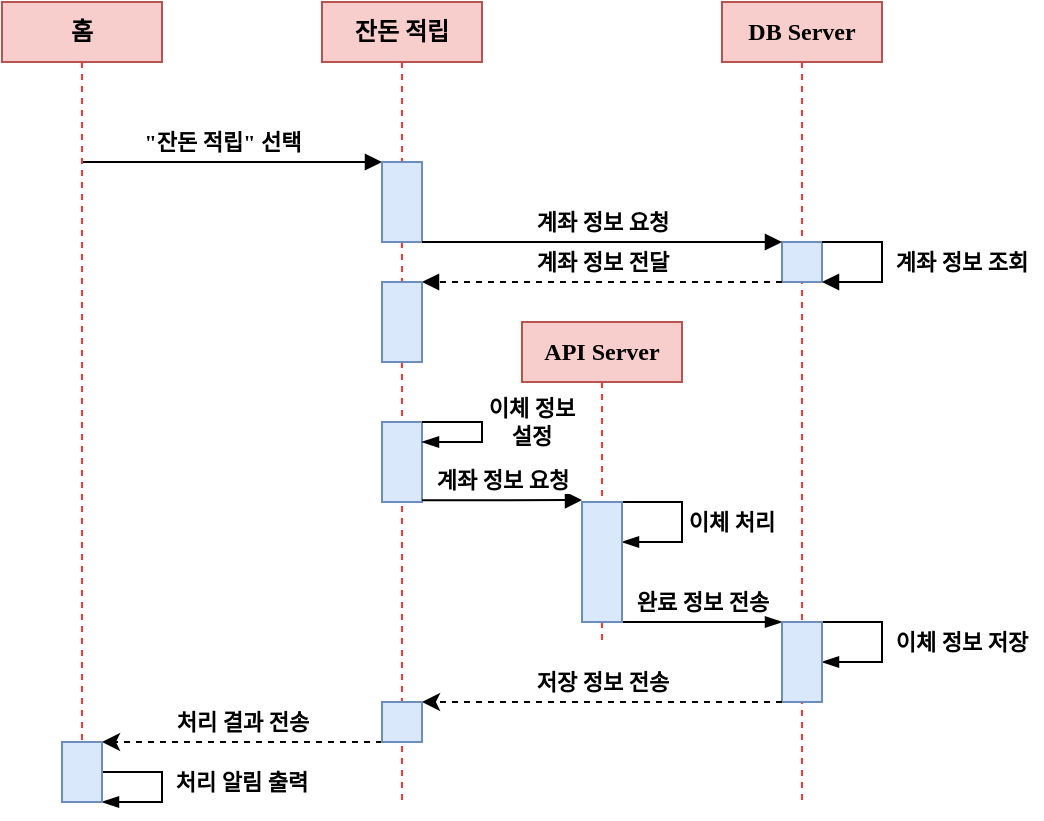 <mxfile version="13.6.0" type="device"><diagram id="RgJoVmOGJJYul5jYok50" name="Page-1"><mxGraphModel dx="730" dy="1133" grid="1" gridSize="10" guides="1" tooltips="1" connect="1" arrows="1" fold="1" page="1" pageScale="1" pageWidth="1169" pageHeight="827" math="0" shadow="0" extFonts="Noto Sans KR^https://fonts.googleapis.com/css?family=Noto+Sans+KR"><root><mxCell id="0"/><mxCell id="1" parent="0"/><mxCell id="ozmO8XctDrczddw98w2p-58" style="edgeStyle=orthogonalEdgeStyle;rounded=0;orthogonalLoop=1;jettySize=auto;html=1;dashed=1;endArrow=none;endFill=0;strokeColor=#FF3333;" edge="1" parent="1"><mxGeometry relative="1" as="geometry"><mxPoint x="590" y="600" as="targetPoint"/><mxPoint x="590" y="230" as="sourcePoint"/></mxGeometry></mxCell><mxCell id="ozmO8XctDrczddw98w2p-59" style="edgeStyle=orthogonalEdgeStyle;rounded=0;orthogonalLoop=1;jettySize=auto;html=1;dashed=1;endArrow=none;endFill=0;fontFamily=Noto Sans KR;fontColor=#000000;strokeColor=#FF3333;" edge="1" parent="1"><mxGeometry relative="1" as="geometry"><mxPoint x="490" y="520" as="targetPoint"/><mxPoint x="490" y="390" as="sourcePoint"/></mxGeometry></mxCell><mxCell id="ozmO8XctDrczddw98w2p-47" style="edgeStyle=orthogonalEdgeStyle;rounded=0;orthogonalLoop=1;jettySize=auto;html=1;dashed=1;endArrow=none;endFill=0;strokeColor=#FF3333;" edge="1" parent="1" source="ozmO8XctDrczddw98w2p-3"><mxGeometry relative="1" as="geometry"><mxPoint x="390" y="600" as="targetPoint"/><mxPoint x="390" y="450" as="sourcePoint"/></mxGeometry></mxCell><mxCell id="ozmO8XctDrczddw98w2p-2" value="홈" style="rounded=0;whiteSpace=wrap;html=1;fontFamily=Noto Sans KR;FType=g;fontStyle=1;fillColor=#f8cecc;strokeColor=#b85450;" vertex="1" parent="1"><mxGeometry x="190" y="200" width="80" height="30" as="geometry"/></mxCell><mxCell id="ozmO8XctDrczddw98w2p-3" value="잔돈 적립" style="rounded=0;whiteSpace=wrap;html=1;fontFamily=Noto Sans KR;FType=g;fontStyle=1;fillColor=#f8cecc;strokeColor=#b85450;" vertex="1" parent="1"><mxGeometry x="350" y="200" width="80" height="30" as="geometry"/></mxCell><mxCell id="ozmO8XctDrczddw98w2p-4" value="DB Server" style="rounded=0;whiteSpace=wrap;html=1;fontFamily=Noto Sans KR;FType=g;fontStyle=1;fillColor=#f8cecc;strokeColor=#b85450;" vertex="1" parent="1"><mxGeometry x="550" y="200" width="80" height="30" as="geometry"/></mxCell><mxCell id="ozmO8XctDrczddw98w2p-8" value="&quot;잔돈 적립&quot; 선택" style="endArrow=block;html=1;fontFamily=Noto Sans KR;fontStyle=1;endFill=1;" edge="1" parent="1"><mxGeometry x="-0.067" y="10" width="50" height="50" relative="1" as="geometry"><mxPoint x="230" y="280" as="sourcePoint"/><mxPoint x="380" y="280" as="targetPoint"/><mxPoint as="offset"/></mxGeometry></mxCell><mxCell id="ozmO8XctDrczddw98w2p-9" value="" style="rounded=0;whiteSpace=wrap;html=1;fontFamily=Noto Sans KR;fillColor=#dae8fc;strokeColor=#6c8ebf;" vertex="1" parent="1"><mxGeometry x="380" y="280" width="20" height="40" as="geometry"/></mxCell><mxCell id="ozmO8XctDrczddw98w2p-11" value="" style="rounded=0;whiteSpace=wrap;html=1;fontFamily=Noto Sans KR;fillColor=#dae8fc;strokeColor=#6c8ebf;" vertex="1" parent="1"><mxGeometry x="580" y="320" width="20" height="20" as="geometry"/></mxCell><mxCell id="ozmO8XctDrczddw98w2p-14" value="계좌 정보 요청" style="endArrow=block;html=1;fontFamily=Noto Sans KR;fontStyle=1;endFill=1;entryX=0;entryY=0;entryDx=0;entryDy=0;" edge="1" parent="1" target="ozmO8XctDrczddw98w2p-11"><mxGeometry y="10" width="50" height="50" relative="1" as="geometry"><mxPoint x="400" y="320" as="sourcePoint"/><mxPoint x="540" y="320" as="targetPoint"/><mxPoint as="offset"/></mxGeometry></mxCell><mxCell id="ozmO8XctDrczddw98w2p-15" style="edgeStyle=orthogonalEdgeStyle;rounded=0;orthogonalLoop=1;jettySize=auto;html=1;entryX=1;entryY=1;entryDx=0;entryDy=0;endArrow=block;endFill=1;fontFamily=Noto Sans KR;fontColor=#000000;" edge="1" parent="1" source="ozmO8XctDrczddw98w2p-11" target="ozmO8XctDrczddw98w2p-11"><mxGeometry relative="1" as="geometry"><Array as="points"><mxPoint x="630" y="320"/><mxPoint x="630" y="340"/></Array></mxGeometry></mxCell><mxCell id="ozmO8XctDrczddw98w2p-16" value="계좌 정보 조회" style="text;html=1;strokeColor=none;fillColor=none;align=center;verticalAlign=middle;whiteSpace=wrap;rounded=0;fontFamily=Noto Sans KR;fontColor=#000000;fontStyle=1;fontSize=11;" vertex="1" parent="1"><mxGeometry x="630" y="320" width="80" height="20" as="geometry"/></mxCell><mxCell id="ozmO8XctDrczddw98w2p-18" value="&lt;b&gt;계좌 정보 전달&lt;/b&gt;" style="endArrow=block;html=1;fontFamily=Noto Sans KR;fontColor=#000000;exitX=0;exitY=1;exitDx=0;exitDy=0;entryX=1;entryY=0;entryDx=0;entryDy=0;dashed=1;endFill=1;" edge="1" parent="1" source="ozmO8XctDrczddw98w2p-11" target="ozmO8XctDrczddw98w2p-17"><mxGeometry y="-10" width="50" height="50" relative="1" as="geometry"><mxPoint x="420" y="370" as="sourcePoint"/><mxPoint x="470" y="320" as="targetPoint"/><mxPoint as="offset"/></mxGeometry></mxCell><mxCell id="ozmO8XctDrczddw98w2p-19" value="API Server" style="rounded=0;whiteSpace=wrap;html=1;fontFamily=Noto Sans KR;FType=g;fontStyle=1;fillColor=#f8cecc;strokeColor=#b85450;" vertex="1" parent="1"><mxGeometry x="450" y="360" width="80" height="30" as="geometry"/></mxCell><mxCell id="ozmO8XctDrczddw98w2p-21" value="" style="rounded=0;whiteSpace=wrap;html=1;fontFamily=Noto Sans KR;fillColor=#dae8fc;strokeColor=#6c8ebf;" vertex="1" parent="1"><mxGeometry x="380" y="410" width="20" height="40" as="geometry"/></mxCell><mxCell id="ozmO8XctDrczddw98w2p-23" style="edgeStyle=orthogonalEdgeStyle;rounded=0;orthogonalLoop=1;jettySize=auto;html=1;endArrow=blockThin;endFill=1;fontFamily=Noto Sans KR;fontColor=#000000;" edge="1" parent="1" source="ozmO8XctDrczddw98w2p-21"><mxGeometry relative="1" as="geometry"><mxPoint x="400" y="420" as="targetPoint"/><Array as="points"><mxPoint x="430" y="410"/><mxPoint x="430" y="420"/></Array></mxGeometry></mxCell><mxCell id="ozmO8XctDrczddw98w2p-24" value="이체 정보 설정" style="text;html=1;strokeColor=none;fillColor=none;align=center;verticalAlign=middle;whiteSpace=wrap;rounded=0;fontFamily=Noto Sans KR;fontColor=#000000;fontStyle=1;fontSize=11;" vertex="1" parent="1"><mxGeometry x="430" y="400" width="50" height="20" as="geometry"/></mxCell><mxCell id="ozmO8XctDrczddw98w2p-25" value="계좌 정보 요청" style="endArrow=block;html=1;fontFamily=Noto Sans KR;fontStyle=1;endFill=1;" edge="1" parent="1"><mxGeometry y="10" width="50" height="50" relative="1" as="geometry"><mxPoint x="400" y="449.17" as="sourcePoint"/><mxPoint x="480" y="449" as="targetPoint"/><mxPoint as="offset"/></mxGeometry></mxCell><mxCell id="ozmO8XctDrczddw98w2p-35" value="완료 정보 전송" style="edgeStyle=orthogonalEdgeStyle;rounded=0;orthogonalLoop=1;jettySize=auto;html=1;endArrow=blockThin;endFill=1;fontFamily=Noto Sans KR;fontColor=#000000;exitX=1;exitY=1;exitDx=0;exitDy=0;entryX=0;entryY=0;entryDx=0;entryDy=0;fontStyle=1" edge="1" parent="1" source="ozmO8XctDrczddw98w2p-26" target="ozmO8XctDrczddw98w2p-36"><mxGeometry x="0.0" y="10" relative="1" as="geometry"><mxPoint x="590" y="510" as="targetPoint"/><Array as="points"><mxPoint x="520" y="510"/><mxPoint x="520" y="510"/></Array><mxPoint as="offset"/></mxGeometry></mxCell><mxCell id="ozmO8XctDrczddw98w2p-28" style="edgeStyle=orthogonalEdgeStyle;rounded=0;orthogonalLoop=1;jettySize=auto;html=1;endArrow=blockThin;endFill=1;fontFamily=Noto Sans KR;fontColor=#000000;exitX=1;exitY=0;exitDx=0;exitDy=0;" edge="1" parent="1" source="ozmO8XctDrczddw98w2p-26"><mxGeometry relative="1" as="geometry"><mxPoint x="500" y="470" as="targetPoint"/><Array as="points"><mxPoint x="530" y="450"/><mxPoint x="530" y="470"/></Array></mxGeometry></mxCell><mxCell id="ozmO8XctDrczddw98w2p-29" value="이체 처리" style="text;html=1;strokeColor=none;fillColor=none;align=center;verticalAlign=middle;whiteSpace=wrap;rounded=0;fontFamily=Noto Sans KR;fontColor=#000000;fontStyle=1;fontSize=11;" vertex="1" parent="1"><mxGeometry x="530" y="450" width="50" height="20" as="geometry"/></mxCell><mxCell id="ozmO8XctDrczddw98w2p-17" value="" style="rounded=0;whiteSpace=wrap;html=1;fontFamily=Noto Sans KR;fillColor=#dae8fc;strokeColor=#6c8ebf;" vertex="1" parent="1"><mxGeometry x="380" y="340" width="20" height="40" as="geometry"/></mxCell><mxCell id="ozmO8XctDrczddw98w2p-38" style="edgeStyle=orthogonalEdgeStyle;rounded=0;orthogonalLoop=1;jettySize=auto;html=1;endArrow=blockThin;endFill=1;fontFamily=Noto Sans KR;fontColor=#000000;exitX=1;exitY=0;exitDx=0;exitDy=0;" edge="1" parent="1" source="ozmO8XctDrczddw98w2p-36"><mxGeometry relative="1" as="geometry"><mxPoint x="600" y="530" as="targetPoint"/><Array as="points"><mxPoint x="630" y="510"/><mxPoint x="630" y="530"/></Array></mxGeometry></mxCell><mxCell id="ozmO8XctDrczddw98w2p-39" value="이체 정보 저장" style="text;html=1;strokeColor=none;fillColor=none;align=center;verticalAlign=middle;whiteSpace=wrap;rounded=0;fontFamily=Noto Sans KR;fontColor=#000000;fontStyle=1;fontSize=11;" vertex="1" parent="1"><mxGeometry x="630" y="510" width="80" height="20" as="geometry"/></mxCell><mxCell id="ozmO8XctDrczddw98w2p-36" value="" style="rounded=0;whiteSpace=wrap;html=1;fontFamily=Noto Sans KR;fillColor=#dae8fc;strokeColor=#6c8ebf;" vertex="1" parent="1"><mxGeometry x="580" y="510" width="20" height="40" as="geometry"/></mxCell><mxCell id="ozmO8XctDrczddw98w2p-45" value="저장 정보 전송" style="endArrow=classic;html=1;fontFamily=Noto Sans KR;fontColor=#000000;exitX=0;exitY=1;exitDx=0;exitDy=0;entryX=1;entryY=0;entryDx=0;entryDy=0;fontStyle=1;dashed=1;" edge="1" parent="1" source="ozmO8XctDrczddw98w2p-36" target="ozmO8XctDrczddw98w2p-43"><mxGeometry y="-10" width="50" height="50" relative="1" as="geometry"><mxPoint x="430" y="480" as="sourcePoint"/><mxPoint x="480" y="430" as="targetPoint"/><mxPoint as="offset"/></mxGeometry></mxCell><mxCell id="ozmO8XctDrczddw98w2p-49" style="edgeStyle=orthogonalEdgeStyle;rounded=0;orthogonalLoop=1;jettySize=auto;html=1;endArrow=none;endFill=0;dashed=1;strokeColor=#FF3333;" edge="1" parent="1" source="ozmO8XctDrczddw98w2p-2"><mxGeometry relative="1" as="geometry"><mxPoint x="230" y="600" as="targetPoint"/><mxPoint x="230" y="230" as="sourcePoint"/></mxGeometry></mxCell><mxCell id="ozmO8XctDrczddw98w2p-50" value="처리 결과 전송" style="endArrow=classic;html=1;fontFamily=Noto Sans KR;fontColor=#000000;exitX=0;exitY=1;exitDx=0;exitDy=0;entryX=1;entryY=0;entryDx=0;entryDy=0;fontStyle=1;dashed=1;" edge="1" parent="1" source="ozmO8XctDrczddw98w2p-43" target="ozmO8XctDrczddw98w2p-48"><mxGeometry y="-10" width="50" height="50" relative="1" as="geometry"><mxPoint x="350" y="420" as="sourcePoint"/><mxPoint x="400" y="370" as="targetPoint"/><mxPoint as="offset"/></mxGeometry></mxCell><mxCell id="ozmO8XctDrczddw98w2p-52" style="edgeStyle=orthogonalEdgeStyle;rounded=0;orthogonalLoop=1;jettySize=auto;html=1;endArrow=blockThin;endFill=1;fontFamily=Noto Sans KR;fontColor=#000000;entryX=1;entryY=1;entryDx=0;entryDy=0;exitX=1;exitY=0.25;exitDx=0;exitDy=0;" edge="1" parent="1" source="ozmO8XctDrczddw98w2p-48" target="ozmO8XctDrczddw98w2p-48"><mxGeometry relative="1" as="geometry"><mxPoint x="250" y="600" as="targetPoint"/><Array as="points"><mxPoint x="240" y="585"/><mxPoint x="270" y="585"/><mxPoint x="270" y="600"/></Array></mxGeometry></mxCell><mxCell id="ozmO8XctDrczddw98w2p-48" value="" style="rounded=0;whiteSpace=wrap;html=1;fontFamily=Noto Sans KR;fillColor=#dae8fc;strokeColor=#6c8ebf;" vertex="1" parent="1"><mxGeometry x="220" y="570" width="20" height="30" as="geometry"/></mxCell><mxCell id="ozmO8XctDrczddw98w2p-26" value="" style="rounded=0;whiteSpace=wrap;html=1;fontFamily=Noto Sans KR;fillColor=#dae8fc;strokeColor=#6c8ebf;" vertex="1" parent="1"><mxGeometry x="480" y="450" width="20" height="60" as="geometry"/></mxCell><mxCell id="ozmO8XctDrczddw98w2p-53" value="처리 알림 출력" style="text;html=1;strokeColor=none;fillColor=none;align=center;verticalAlign=middle;whiteSpace=wrap;rounded=0;fontFamily=Noto Sans KR;fontColor=#000000;fontStyle=1;fontSize=11;" vertex="1" parent="1"><mxGeometry x="270" y="580" width="80" height="20" as="geometry"/></mxCell><mxCell id="ozmO8XctDrczddw98w2p-43" value="" style="rounded=0;whiteSpace=wrap;html=1;fontFamily=Noto Sans KR;fillColor=#dae8fc;strokeColor=#6c8ebf;" vertex="1" parent="1"><mxGeometry x="380" y="550" width="20" height="20" as="geometry"/></mxCell></root></mxGraphModel></diagram></mxfile>